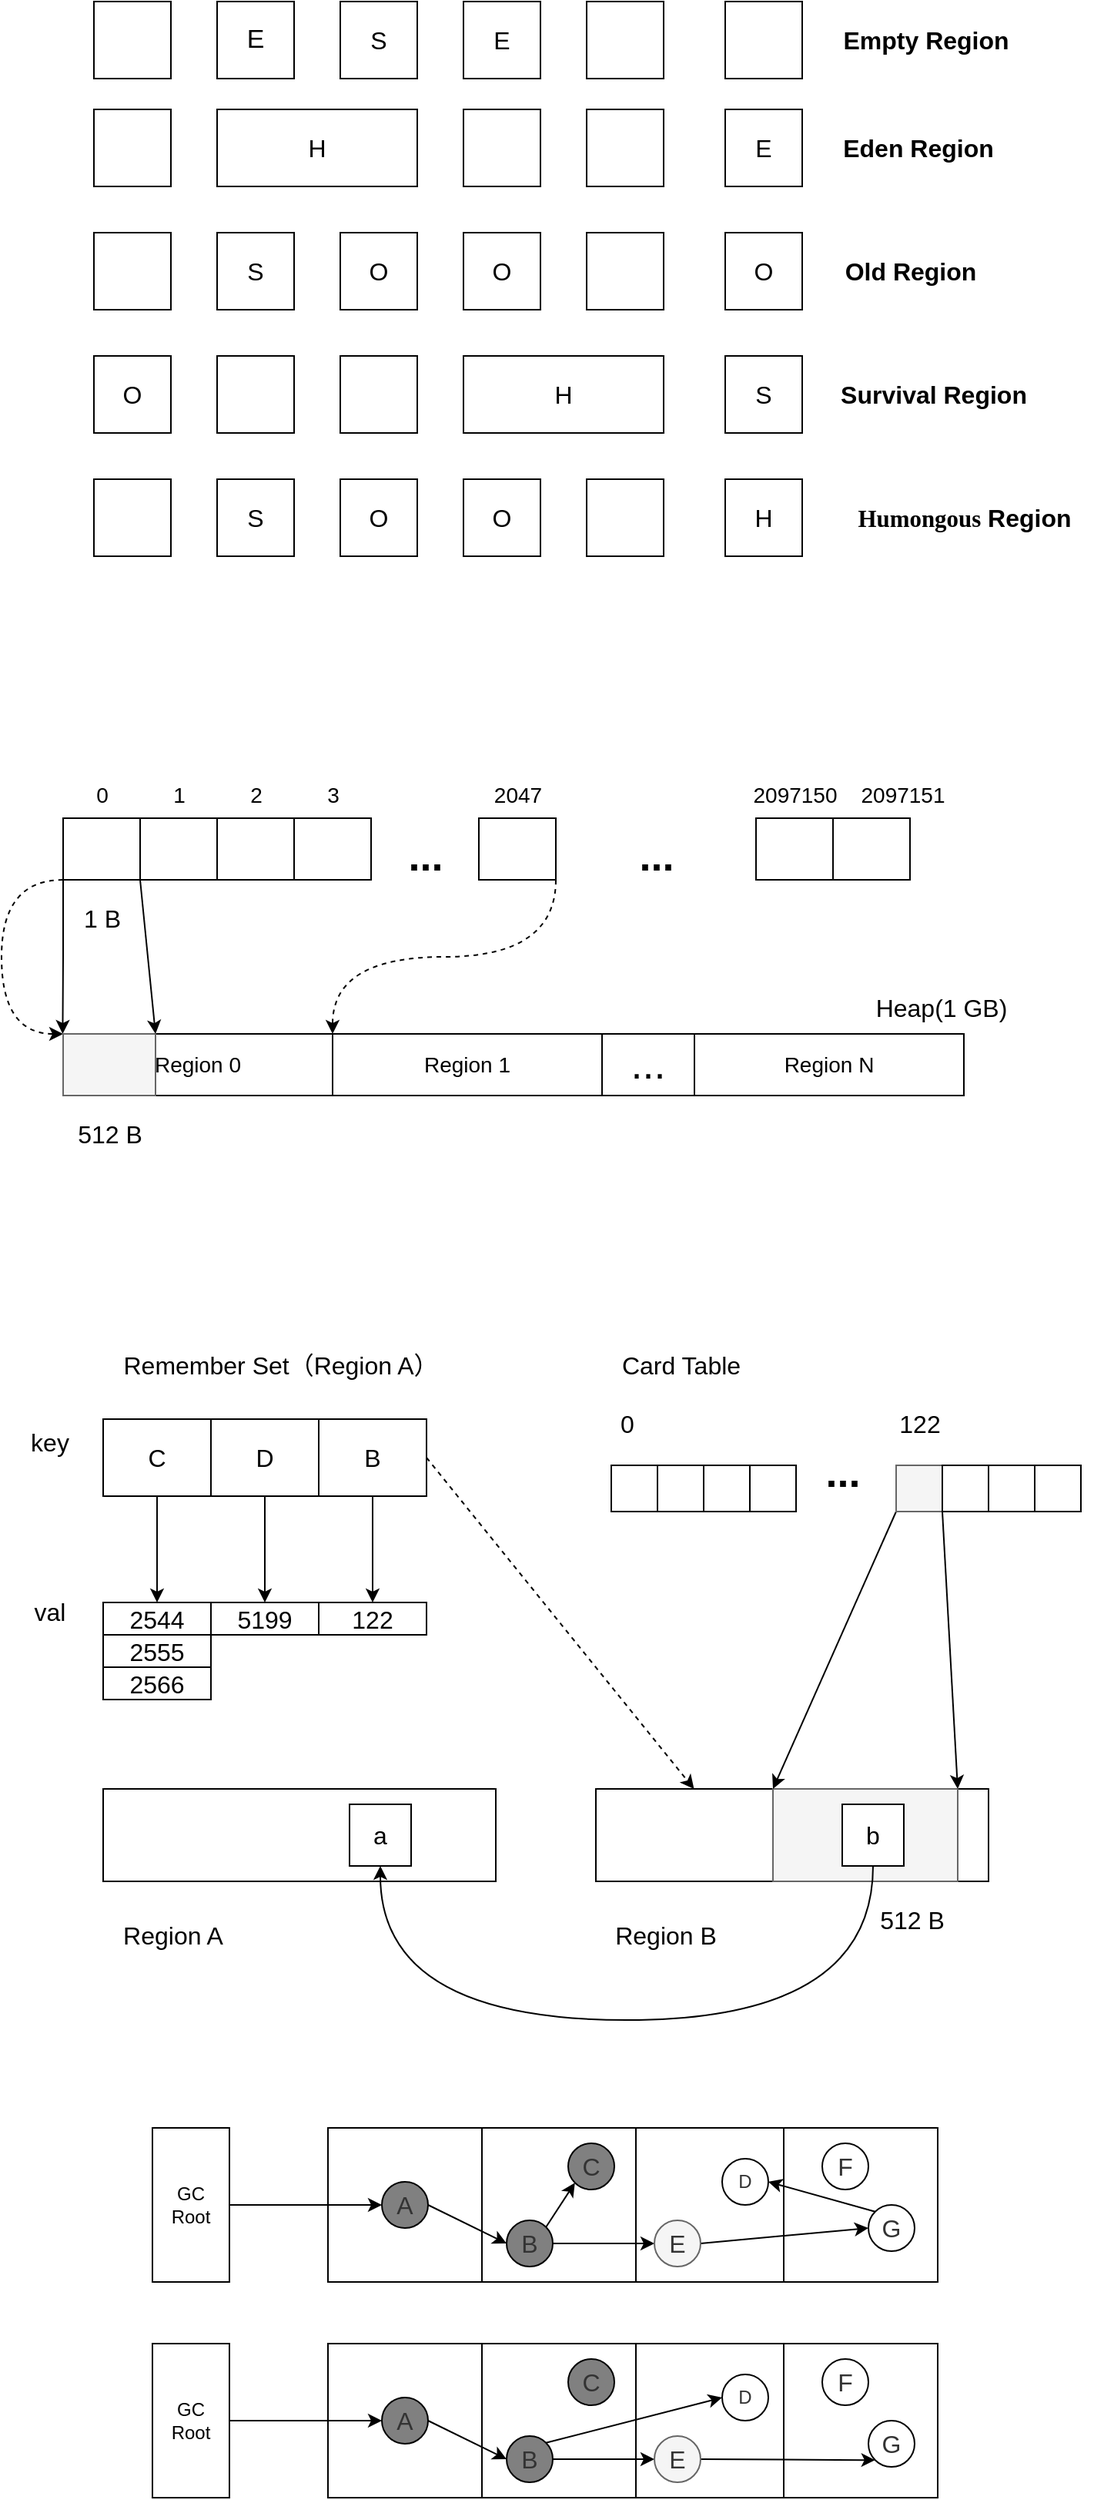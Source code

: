 <mxfile version="26.0.11">
  <diagram name="Page-1" id="daWoOnqVL3Qvlv4FxPXX">
    <mxGraphModel dx="577" dy="1067" grid="1" gridSize="10" guides="1" tooltips="1" connect="1" arrows="1" fold="1" page="1" pageScale="1" pageWidth="827" pageHeight="1169" math="0" shadow="0">
      <root>
        <mxCell id="0" />
        <mxCell id="1" parent="0" />
        <mxCell id="U7i6rQqiulTeXCKuAOPm-145" value="" style="whiteSpace=wrap;html=1;aspect=fixed;" vertex="1" parent="1">
          <mxGeometry x="272" y="1590" width="100" height="100" as="geometry" />
        </mxCell>
        <mxCell id="U7i6rQqiulTeXCKuAOPm-147" value="" style="whiteSpace=wrap;html=1;aspect=fixed;" vertex="1" parent="1">
          <mxGeometry x="372" y="1590" width="100" height="100" as="geometry" />
        </mxCell>
        <mxCell id="U7i6rQqiulTeXCKuAOPm-148" value="" style="whiteSpace=wrap;html=1;aspect=fixed;" vertex="1" parent="1">
          <mxGeometry x="472" y="1590" width="100" height="100" as="geometry" />
        </mxCell>
        <mxCell id="U7i6rQqiulTeXCKuAOPm-149" value="" style="whiteSpace=wrap;html=1;aspect=fixed;" vertex="1" parent="1">
          <mxGeometry x="568" y="1590" width="100" height="100" as="geometry" />
        </mxCell>
        <mxCell id="U7i6rQqiulTeXCKuAOPm-124" value="" style="whiteSpace=wrap;html=1;aspect=fixed;" vertex="1" parent="1">
          <mxGeometry x="272" y="1450" width="100" height="100" as="geometry" />
        </mxCell>
        <mxCell id="U7i6rQqiulTeXCKuAOPm-126" value="" style="whiteSpace=wrap;html=1;aspect=fixed;" vertex="1" parent="1">
          <mxGeometry x="372" y="1450" width="100" height="100" as="geometry" />
        </mxCell>
        <mxCell id="U7i6rQqiulTeXCKuAOPm-127" value="" style="whiteSpace=wrap;html=1;aspect=fixed;" vertex="1" parent="1">
          <mxGeometry x="472" y="1450" width="100" height="100" as="geometry" />
        </mxCell>
        <mxCell id="U7i6rQqiulTeXCKuAOPm-128" value="" style="whiteSpace=wrap;html=1;aspect=fixed;" vertex="1" parent="1">
          <mxGeometry x="568" y="1450" width="100" height="100" as="geometry" />
        </mxCell>
        <mxCell id="U7i6rQqiulTeXCKuAOPm-97" value="" style="rounded=0;whiteSpace=wrap;html=1;" vertex="1" parent="1">
          <mxGeometry x="446" y="1230" width="255" height="60" as="geometry" />
        </mxCell>
        <mxCell id="U7i6rQqiulTeXCKuAOPm-117" value="" style="rounded=0;whiteSpace=wrap;html=1;fillColor=#f5f5f5;fontColor=#333333;strokeColor=#666666;" vertex="1" parent="1">
          <mxGeometry x="561" y="1230" width="120" height="60" as="geometry" />
        </mxCell>
        <mxCell id="U7i6rQqiulTeXCKuAOPm-2" value="" style="rounded=0;whiteSpace=wrap;html=1;shadow=0;" vertex="1" parent="1">
          <mxGeometry x="120" y="70" width="50" height="50" as="geometry" />
        </mxCell>
        <mxCell id="U7i6rQqiulTeXCKuAOPm-3" value="&lt;font style=&quot;font-size: 17px;&quot;&gt;E&lt;/font&gt;" style="rounded=0;whiteSpace=wrap;html=1;shadow=0;" vertex="1" parent="1">
          <mxGeometry x="200" y="70" width="50" height="50" as="geometry" />
        </mxCell>
        <mxCell id="U7i6rQqiulTeXCKuAOPm-4" value="S" style="rounded=0;whiteSpace=wrap;html=1;fontSize=16;shadow=0;" vertex="1" parent="1">
          <mxGeometry x="280" y="70" width="50" height="50" as="geometry" />
        </mxCell>
        <mxCell id="U7i6rQqiulTeXCKuAOPm-5" value="E" style="rounded=0;whiteSpace=wrap;html=1;fontSize=16;shadow=0;" vertex="1" parent="1">
          <mxGeometry x="360" y="70" width="50" height="50" as="geometry" />
        </mxCell>
        <mxCell id="U7i6rQqiulTeXCKuAOPm-6" value="" style="rounded=0;whiteSpace=wrap;html=1;shadow=0;" vertex="1" parent="1">
          <mxGeometry x="440" y="70" width="50" height="50" as="geometry" />
        </mxCell>
        <mxCell id="U7i6rQqiulTeXCKuAOPm-7" value="" style="rounded=0;whiteSpace=wrap;html=1;shadow=0;" vertex="1" parent="1">
          <mxGeometry x="120" y="140" width="50" height="50" as="geometry" />
        </mxCell>
        <mxCell id="U7i6rQqiulTeXCKuAOPm-8" value="H" style="rounded=0;whiteSpace=wrap;html=1;fontSize=16;shadow=0;" vertex="1" parent="1">
          <mxGeometry x="200" y="140" width="130" height="50" as="geometry" />
        </mxCell>
        <mxCell id="U7i6rQqiulTeXCKuAOPm-10" value="" style="rounded=0;whiteSpace=wrap;html=1;shadow=0;" vertex="1" parent="1">
          <mxGeometry x="360" y="140" width="50" height="50" as="geometry" />
        </mxCell>
        <mxCell id="U7i6rQqiulTeXCKuAOPm-11" value="" style="rounded=0;whiteSpace=wrap;html=1;shadow=0;" vertex="1" parent="1">
          <mxGeometry x="440" y="140" width="50" height="50" as="geometry" />
        </mxCell>
        <mxCell id="U7i6rQqiulTeXCKuAOPm-12" value="" style="rounded=0;whiteSpace=wrap;html=1;shadow=0;" vertex="1" parent="1">
          <mxGeometry x="120" y="220" width="50" height="50" as="geometry" />
        </mxCell>
        <mxCell id="U7i6rQqiulTeXCKuAOPm-13" value="S" style="rounded=0;whiteSpace=wrap;html=1;fontSize=16;shadow=0;" vertex="1" parent="1">
          <mxGeometry x="200" y="220" width="50" height="50" as="geometry" />
        </mxCell>
        <mxCell id="U7i6rQqiulTeXCKuAOPm-14" value="O" style="rounded=0;whiteSpace=wrap;html=1;fontSize=16;shadow=0;" vertex="1" parent="1">
          <mxGeometry x="280" y="220" width="50" height="50" as="geometry" />
        </mxCell>
        <mxCell id="U7i6rQqiulTeXCKuAOPm-15" value="O" style="rounded=0;whiteSpace=wrap;html=1;fontSize=16;shadow=0;" vertex="1" parent="1">
          <mxGeometry x="360" y="220" width="50" height="50" as="geometry" />
        </mxCell>
        <mxCell id="U7i6rQqiulTeXCKuAOPm-16" value="" style="rounded=0;whiteSpace=wrap;html=1;shadow=0;" vertex="1" parent="1">
          <mxGeometry x="440" y="220" width="50" height="50" as="geometry" />
        </mxCell>
        <mxCell id="U7i6rQqiulTeXCKuAOPm-17" value="O" style="rounded=0;whiteSpace=wrap;html=1;fontSize=16;shadow=0;" vertex="1" parent="1">
          <mxGeometry x="120" y="300" width="50" height="50" as="geometry" />
        </mxCell>
        <mxCell id="U7i6rQqiulTeXCKuAOPm-18" value="" style="rounded=0;whiteSpace=wrap;html=1;shadow=0;" vertex="1" parent="1">
          <mxGeometry x="200" y="300" width="50" height="50" as="geometry" />
        </mxCell>
        <mxCell id="U7i6rQqiulTeXCKuAOPm-19" value="" style="rounded=0;whiteSpace=wrap;html=1;shadow=0;" vertex="1" parent="1">
          <mxGeometry x="280" y="300" width="50" height="50" as="geometry" />
        </mxCell>
        <mxCell id="U7i6rQqiulTeXCKuAOPm-21" value="H" style="rounded=0;whiteSpace=wrap;html=1;fontSize=16;shadow=0;" vertex="1" parent="1">
          <mxGeometry x="360" y="300" width="130" height="50" as="geometry" />
        </mxCell>
        <mxCell id="U7i6rQqiulTeXCKuAOPm-22" value="" style="rounded=0;whiteSpace=wrap;html=1;shadow=0;" vertex="1" parent="1">
          <mxGeometry x="530" y="70" width="50" height="50" as="geometry" />
        </mxCell>
        <mxCell id="U7i6rQqiulTeXCKuAOPm-23" value="&lt;font style=&quot;font-size: 16px;&quot;&gt;&lt;b&gt;Empty Region&lt;/b&gt;&lt;/font&gt;" style="text;html=1;align=center;verticalAlign=middle;resizable=0;points=[];autosize=1;strokeColor=none;fillColor=none;shadow=0;" vertex="1" parent="1">
          <mxGeometry x="595" y="80" width="130" height="30" as="geometry" />
        </mxCell>
        <mxCell id="U7i6rQqiulTeXCKuAOPm-24" value="E" style="rounded=0;whiteSpace=wrap;html=1;fontSize=16;shadow=0;" vertex="1" parent="1">
          <mxGeometry x="530" y="140" width="50" height="50" as="geometry" />
        </mxCell>
        <mxCell id="U7i6rQqiulTeXCKuAOPm-25" value="&lt;font style=&quot;font-size: 16px;&quot;&gt;&lt;b&gt;Eden Region&lt;/b&gt;&lt;/font&gt;" style="text;html=1;align=center;verticalAlign=middle;resizable=0;points=[];autosize=1;strokeColor=none;fillColor=none;shadow=0;" vertex="1" parent="1">
          <mxGeometry x="595" y="150" width="120" height="30" as="geometry" />
        </mxCell>
        <mxCell id="U7i6rQqiulTeXCKuAOPm-26" value="O" style="rounded=0;whiteSpace=wrap;html=1;fontSize=16;shadow=0;" vertex="1" parent="1">
          <mxGeometry x="530" y="220" width="50" height="50" as="geometry" />
        </mxCell>
        <mxCell id="U7i6rQqiulTeXCKuAOPm-27" value="&lt;font style=&quot;font-size: 16px;&quot;&gt;&lt;b&gt;Old Region&lt;/b&gt;&lt;/font&gt;" style="text;html=1;align=center;verticalAlign=middle;resizable=0;points=[];autosize=1;strokeColor=none;fillColor=none;shadow=0;" vertex="1" parent="1">
          <mxGeometry x="595" y="230" width="110" height="30" as="geometry" />
        </mxCell>
        <mxCell id="U7i6rQqiulTeXCKuAOPm-28" value="S" style="rounded=0;whiteSpace=wrap;html=1;fontSize=16;shadow=0;" vertex="1" parent="1">
          <mxGeometry x="530" y="300" width="50" height="50" as="geometry" />
        </mxCell>
        <mxCell id="U7i6rQqiulTeXCKuAOPm-29" value="&lt;font style=&quot;font-size: 16px;&quot;&gt;&lt;b&gt;Survival Region&lt;/b&gt;&lt;/font&gt;" style="text;html=1;align=center;verticalAlign=middle;resizable=0;points=[];autosize=1;strokeColor=none;fillColor=none;shadow=0;" vertex="1" parent="1">
          <mxGeometry x="595" y="310" width="140" height="30" as="geometry" />
        </mxCell>
        <mxCell id="U7i6rQqiulTeXCKuAOPm-30" value="" style="rounded=0;whiteSpace=wrap;html=1;shadow=0;" vertex="1" parent="1">
          <mxGeometry x="120" y="380" width="50" height="50" as="geometry" />
        </mxCell>
        <mxCell id="U7i6rQqiulTeXCKuAOPm-31" value="S" style="rounded=0;whiteSpace=wrap;html=1;fontSize=16;shadow=0;" vertex="1" parent="1">
          <mxGeometry x="200" y="380" width="50" height="50" as="geometry" />
        </mxCell>
        <mxCell id="U7i6rQqiulTeXCKuAOPm-32" value="O" style="rounded=0;whiteSpace=wrap;html=1;fontSize=16;shadow=0;" vertex="1" parent="1">
          <mxGeometry x="280" y="380" width="50" height="50" as="geometry" />
        </mxCell>
        <mxCell id="U7i6rQqiulTeXCKuAOPm-33" value="O" style="rounded=0;whiteSpace=wrap;html=1;fontSize=16;shadow=0;" vertex="1" parent="1">
          <mxGeometry x="360" y="380" width="50" height="50" as="geometry" />
        </mxCell>
        <mxCell id="U7i6rQqiulTeXCKuAOPm-34" value="" style="rounded=0;whiteSpace=wrap;html=1;shadow=0;" vertex="1" parent="1">
          <mxGeometry x="440" y="380" width="50" height="50" as="geometry" />
        </mxCell>
        <mxCell id="U7i6rQqiulTeXCKuAOPm-35" value="H" style="rounded=0;whiteSpace=wrap;html=1;fontSize=16;shadow=0;" vertex="1" parent="1">
          <mxGeometry x="530" y="380" width="50" height="50" as="geometry" />
        </mxCell>
        <mxCell id="U7i6rQqiulTeXCKuAOPm-36" value="&lt;font style=&quot;font-size: 16px;&quot;&gt;&lt;b&gt;&lt;span style=&quot;font-family: 微软雅黑; font-size: 11.598pt; background-color: transparent; color: light-dark(rgb(0, 0, 0), rgb(255, 255, 255));&quot;&gt;Humongous&lt;/span&gt;&amp;nbsp;Region&lt;/b&gt;&lt;/font&gt;" style="text;html=1;align=center;verticalAlign=middle;resizable=0;points=[];autosize=1;strokeColor=none;fillColor=none;shadow=0;" vertex="1" parent="1">
          <mxGeometry x="595" y="390" width="180" height="30" as="geometry" />
        </mxCell>
        <mxCell id="U7i6rQqiulTeXCKuAOPm-64" style="edgeStyle=orthogonalEdgeStyle;rounded=0;orthogonalLoop=1;jettySize=auto;html=1;exitX=0;exitY=1;exitDx=0;exitDy=0;shadow=0;" edge="1" parent="1" source="U7i6rQqiulTeXCKuAOPm-38">
          <mxGeometry relative="1" as="geometry">
            <mxPoint x="99.71" y="740" as="targetPoint" />
          </mxGeometry>
        </mxCell>
        <mxCell id="U7i6rQqiulTeXCKuAOPm-72" style="edgeStyle=orthogonalEdgeStyle;rounded=0;orthogonalLoop=1;jettySize=auto;html=1;exitX=0;exitY=1;exitDx=0;exitDy=0;curved=1;entryX=0;entryY=0;entryDx=0;entryDy=0;dashed=1;shadow=0;" edge="1" parent="1" source="U7i6rQqiulTeXCKuAOPm-38" target="U7i6rQqiulTeXCKuAOPm-48">
          <mxGeometry relative="1" as="geometry">
            <mxPoint x="40" y="720" as="targetPoint" />
            <Array as="points">
              <mxPoint x="60" y="640" />
              <mxPoint x="60" y="740" />
            </Array>
          </mxGeometry>
        </mxCell>
        <mxCell id="U7i6rQqiulTeXCKuAOPm-38" value="" style="rounded=0;whiteSpace=wrap;html=1;shadow=0;" vertex="1" parent="1">
          <mxGeometry x="100" y="600" width="50" height="40" as="geometry" />
        </mxCell>
        <mxCell id="U7i6rQqiulTeXCKuAOPm-39" value="&lt;font style=&quot;font-size: 14px;&quot;&gt;Region 0&lt;/font&gt;" style="rounded=0;whiteSpace=wrap;html=1;shadow=0;" vertex="1" parent="1">
          <mxGeometry x="100" y="740" width="175" height="40" as="geometry" />
        </mxCell>
        <mxCell id="U7i6rQqiulTeXCKuAOPm-41" value="&lt;font style=&quot;font-size: 27px;&quot;&gt;...&lt;/font&gt;" style="rounded=0;whiteSpace=wrap;html=1;shadow=0;" vertex="1" parent="1">
          <mxGeometry x="450" y="740" width="60" height="40" as="geometry" />
        </mxCell>
        <mxCell id="U7i6rQqiulTeXCKuAOPm-43" value="&lt;font style=&quot;font-size: 14px;&quot;&gt;Region 1&lt;/font&gt;" style="rounded=0;whiteSpace=wrap;html=1;shadow=0;" vertex="1" parent="1">
          <mxGeometry x="275" y="740" width="175" height="40" as="geometry" />
        </mxCell>
        <mxCell id="U7i6rQqiulTeXCKuAOPm-44" value="&lt;font style=&quot;font-size: 14px;&quot;&gt;Region N&lt;/font&gt;" style="rounded=0;whiteSpace=wrap;html=1;shadow=0;" vertex="1" parent="1">
          <mxGeometry x="510" y="740" width="175" height="40" as="geometry" />
        </mxCell>
        <mxCell id="U7i6rQqiulTeXCKuAOPm-48" value="" style="rounded=0;whiteSpace=wrap;html=1;fillColor=#f5f5f5;fontColor=#333333;strokeColor=#666666;shadow=0;" vertex="1" parent="1">
          <mxGeometry x="100" y="740" width="60" height="40" as="geometry" />
        </mxCell>
        <mxCell id="U7i6rQqiulTeXCKuAOPm-65" style="rounded=0;orthogonalLoop=1;jettySize=auto;html=1;exitX=0;exitY=1;exitDx=0;exitDy=0;entryX=1;entryY=0;entryDx=0;entryDy=0;shadow=0;" edge="1" parent="1" source="U7i6rQqiulTeXCKuAOPm-49" target="U7i6rQqiulTeXCKuAOPm-48">
          <mxGeometry relative="1" as="geometry" />
        </mxCell>
        <mxCell id="U7i6rQqiulTeXCKuAOPm-49" value="" style="rounded=0;whiteSpace=wrap;html=1;shadow=0;" vertex="1" parent="1">
          <mxGeometry x="150" y="600" width="50" height="40" as="geometry" />
        </mxCell>
        <mxCell id="U7i6rQqiulTeXCKuAOPm-50" value="" style="rounded=0;whiteSpace=wrap;html=1;shadow=0;" vertex="1" parent="1">
          <mxGeometry x="200" y="600" width="50" height="40" as="geometry" />
        </mxCell>
        <mxCell id="U7i6rQqiulTeXCKuAOPm-51" value="" style="rounded=0;whiteSpace=wrap;html=1;shadow=0;" vertex="1" parent="1">
          <mxGeometry x="250" y="600" width="50" height="40" as="geometry" />
        </mxCell>
        <mxCell id="U7i6rQqiulTeXCKuAOPm-52" value="&lt;font style=&quot;font-size: 27px;&quot;&gt;&lt;b&gt;...&lt;/b&gt;&lt;/font&gt;" style="text;html=1;align=center;verticalAlign=middle;resizable=0;points=[];autosize=1;strokeColor=none;fillColor=none;shadow=0;" vertex="1" parent="1">
          <mxGeometry x="310" y="600" width="50" height="50" as="geometry" />
        </mxCell>
        <mxCell id="U7i6rQqiulTeXCKuAOPm-73" style="edgeStyle=orthogonalEdgeStyle;rounded=0;orthogonalLoop=1;jettySize=auto;html=1;exitX=1;exitY=1;exitDx=0;exitDy=0;entryX=0;entryY=0;entryDx=0;entryDy=0;curved=1;dashed=1;shadow=0;" edge="1" parent="1" source="U7i6rQqiulTeXCKuAOPm-53" target="U7i6rQqiulTeXCKuAOPm-43">
          <mxGeometry relative="1" as="geometry" />
        </mxCell>
        <mxCell id="U7i6rQqiulTeXCKuAOPm-53" value="" style="rounded=0;whiteSpace=wrap;html=1;shadow=0;" vertex="1" parent="1">
          <mxGeometry x="370" y="600" width="50" height="40" as="geometry" />
        </mxCell>
        <mxCell id="U7i6rQqiulTeXCKuAOPm-54" value="" style="rounded=0;whiteSpace=wrap;html=1;shadow=0;" vertex="1" parent="1">
          <mxGeometry x="550" y="600" width="50" height="40" as="geometry" />
        </mxCell>
        <mxCell id="U7i6rQqiulTeXCKuAOPm-55" value="" style="rounded=0;whiteSpace=wrap;html=1;shadow=0;" vertex="1" parent="1">
          <mxGeometry x="600" y="600" width="50" height="40" as="geometry" />
        </mxCell>
        <mxCell id="U7i6rQqiulTeXCKuAOPm-56" value="&lt;font style=&quot;font-size: 27px;&quot;&gt;&lt;b&gt;...&lt;/b&gt;&lt;/font&gt;" style="text;html=1;align=center;verticalAlign=middle;resizable=0;points=[];autosize=1;strokeColor=none;fillColor=none;shadow=0;" vertex="1" parent="1">
          <mxGeometry x="460" y="600" width="50" height="50" as="geometry" />
        </mxCell>
        <mxCell id="U7i6rQqiulTeXCKuAOPm-58" value="&lt;font style=&quot;font-size: 16px;&quot;&gt;1 B&lt;/font&gt;" style="text;html=1;align=center;verticalAlign=middle;resizable=0;points=[];autosize=1;strokeColor=none;fillColor=none;shadow=0;" vertex="1" parent="1">
          <mxGeometry x="100" y="650" width="50" height="30" as="geometry" />
        </mxCell>
        <mxCell id="U7i6rQqiulTeXCKuAOPm-59" value="&lt;font style=&quot;font-size: 16px;&quot;&gt;512 B&lt;/font&gt;" style="text;html=1;align=center;verticalAlign=middle;resizable=0;points=[];autosize=1;strokeColor=none;fillColor=none;shadow=0;" vertex="1" parent="1">
          <mxGeometry x="95" y="790" width="70" height="30" as="geometry" />
        </mxCell>
        <mxCell id="U7i6rQqiulTeXCKuAOPm-66" value="&lt;font style=&quot;font-size: 14px;&quot;&gt;0&lt;/font&gt;" style="text;html=1;align=center;verticalAlign=middle;resizable=0;points=[];autosize=1;strokeColor=none;fillColor=none;shadow=0;" vertex="1" parent="1">
          <mxGeometry x="110" y="570" width="30" height="30" as="geometry" />
        </mxCell>
        <mxCell id="U7i6rQqiulTeXCKuAOPm-67" value="&lt;font style=&quot;font-size: 14px;&quot;&gt;1&lt;/font&gt;" style="text;html=1;align=center;verticalAlign=middle;resizable=0;points=[];autosize=1;strokeColor=none;fillColor=none;shadow=0;" vertex="1" parent="1">
          <mxGeometry x="160" y="570" width="30" height="30" as="geometry" />
        </mxCell>
        <mxCell id="U7i6rQqiulTeXCKuAOPm-68" value="&lt;font style=&quot;font-size: 14px;&quot;&gt;2&lt;/font&gt;" style="text;html=1;align=center;verticalAlign=middle;resizable=0;points=[];autosize=1;strokeColor=none;fillColor=none;shadow=0;" vertex="1" parent="1">
          <mxGeometry x="210" y="570" width="30" height="30" as="geometry" />
        </mxCell>
        <mxCell id="U7i6rQqiulTeXCKuAOPm-69" value="&lt;font style=&quot;font-size: 14px;&quot;&gt;3&lt;/font&gt;" style="text;html=1;align=center;verticalAlign=middle;resizable=0;points=[];autosize=1;strokeColor=none;fillColor=none;shadow=0;" vertex="1" parent="1">
          <mxGeometry x="260" y="570" width="30" height="30" as="geometry" />
        </mxCell>
        <mxCell id="U7i6rQqiulTeXCKuAOPm-71" value="&lt;font style=&quot;font-size: 14px;&quot;&gt;2047&lt;/font&gt;" style="text;html=1;align=center;verticalAlign=middle;resizable=0;points=[];autosize=1;strokeColor=none;fillColor=none;shadow=0;" vertex="1" parent="1">
          <mxGeometry x="370" y="570" width="50" height="30" as="geometry" />
        </mxCell>
        <mxCell id="U7i6rQqiulTeXCKuAOPm-74" value="&lt;font style=&quot;font-size: 14px;&quot;&gt;2097150&lt;/font&gt;" style="text;html=1;align=center;verticalAlign=middle;resizable=0;points=[];autosize=1;strokeColor=none;fillColor=none;shadow=0;" vertex="1" parent="1">
          <mxGeometry x="535" y="569.5" width="80" height="30" as="geometry" />
        </mxCell>
        <mxCell id="U7i6rQqiulTeXCKuAOPm-75" value="&lt;font style=&quot;font-size: 14px;&quot;&gt;2097151&lt;/font&gt;" style="text;html=1;align=center;verticalAlign=middle;resizable=0;points=[];autosize=1;strokeColor=none;fillColor=none;shadow=0;" vertex="1" parent="1">
          <mxGeometry x="605" y="569.5" width="80" height="30" as="geometry" />
        </mxCell>
        <mxCell id="U7i6rQqiulTeXCKuAOPm-76" value="&lt;font style=&quot;font-size: 16px;&quot;&gt;Heap(1 GB)&lt;/font&gt;" style="text;html=1;align=center;verticalAlign=middle;resizable=0;points=[];autosize=1;strokeColor=none;fillColor=none;" vertex="1" parent="1">
          <mxGeometry x="615" y="708" width="110" height="30" as="geometry" />
        </mxCell>
        <mxCell id="U7i6rQqiulTeXCKuAOPm-92" style="edgeStyle=orthogonalEdgeStyle;rounded=0;orthogonalLoop=1;jettySize=auto;html=1;exitX=0.5;exitY=1;exitDx=0;exitDy=0;entryX=0.5;entryY=0;entryDx=0;entryDy=0;" edge="1" parent="1" source="U7i6rQqiulTeXCKuAOPm-80" target="U7i6rQqiulTeXCKuAOPm-85">
          <mxGeometry relative="1" as="geometry" />
        </mxCell>
        <mxCell id="U7i6rQqiulTeXCKuAOPm-80" value="&lt;font style=&quot;font-size: 16px;&quot;&gt;C&lt;/font&gt;" style="rounded=0;whiteSpace=wrap;html=1;" vertex="1" parent="1">
          <mxGeometry x="126" y="990" width="70" height="50" as="geometry" />
        </mxCell>
        <mxCell id="U7i6rQqiulTeXCKuAOPm-91" style="edgeStyle=orthogonalEdgeStyle;rounded=0;orthogonalLoop=1;jettySize=auto;html=1;exitX=0.5;exitY=1;exitDx=0;exitDy=0;entryX=0.5;entryY=0;entryDx=0;entryDy=0;" edge="1" parent="1" source="U7i6rQqiulTeXCKuAOPm-81" target="U7i6rQqiulTeXCKuAOPm-88">
          <mxGeometry relative="1" as="geometry" />
        </mxCell>
        <mxCell id="U7i6rQqiulTeXCKuAOPm-81" value="&lt;font style=&quot;font-size: 16px;&quot;&gt;D&lt;/font&gt;" style="rounded=0;whiteSpace=wrap;html=1;" vertex="1" parent="1">
          <mxGeometry x="196" y="990" width="70" height="50" as="geometry" />
        </mxCell>
        <mxCell id="U7i6rQqiulTeXCKuAOPm-90" style="edgeStyle=orthogonalEdgeStyle;rounded=0;orthogonalLoop=1;jettySize=auto;html=1;exitX=0.5;exitY=1;exitDx=0;exitDy=0;entryX=0.5;entryY=0;entryDx=0;entryDy=0;" edge="1" parent="1" source="U7i6rQqiulTeXCKuAOPm-82" target="U7i6rQqiulTeXCKuAOPm-89">
          <mxGeometry relative="1" as="geometry" />
        </mxCell>
        <mxCell id="U7i6rQqiulTeXCKuAOPm-122" style="rounded=0;orthogonalLoop=1;jettySize=auto;html=1;exitX=1;exitY=0.5;exitDx=0;exitDy=0;entryX=0.25;entryY=0;entryDx=0;entryDy=0;dashed=1;" edge="1" parent="1" source="U7i6rQqiulTeXCKuAOPm-82" target="U7i6rQqiulTeXCKuAOPm-97">
          <mxGeometry relative="1" as="geometry" />
        </mxCell>
        <mxCell id="U7i6rQqiulTeXCKuAOPm-82" value="&lt;font style=&quot;font-size: 16px;&quot;&gt;B&lt;/font&gt;" style="rounded=0;whiteSpace=wrap;html=1;" vertex="1" parent="1">
          <mxGeometry x="266" y="990" width="70" height="50" as="geometry" />
        </mxCell>
        <mxCell id="U7i6rQqiulTeXCKuAOPm-83" value="&lt;font style=&quot;font-size: 16px;&quot;&gt;Remember Set（Region A）&lt;/font&gt;" style="text;html=1;align=center;verticalAlign=middle;resizable=0;points=[];autosize=1;strokeColor=none;fillColor=none;" vertex="1" parent="1">
          <mxGeometry x="126" y="940" width="230" height="30" as="geometry" />
        </mxCell>
        <mxCell id="U7i6rQqiulTeXCKuAOPm-84" value="&lt;font style=&quot;font-size: 16px;&quot;&gt;key&lt;/font&gt;" style="text;html=1;align=center;verticalAlign=middle;resizable=0;points=[];autosize=1;strokeColor=none;fillColor=none;" vertex="1" parent="1">
          <mxGeometry x="66" y="990" width="50" height="30" as="geometry" />
        </mxCell>
        <mxCell id="U7i6rQqiulTeXCKuAOPm-85" value="&lt;font style=&quot;font-size: 16px;&quot;&gt;2544&lt;/font&gt;" style="rounded=0;whiteSpace=wrap;html=1;" vertex="1" parent="1">
          <mxGeometry x="126" y="1109" width="70" height="21" as="geometry" />
        </mxCell>
        <mxCell id="U7i6rQqiulTeXCKuAOPm-86" value="&lt;font style=&quot;font-size: 16px;&quot;&gt;2555&lt;/font&gt;" style="rounded=0;whiteSpace=wrap;html=1;" vertex="1" parent="1">
          <mxGeometry x="126" y="1130" width="70" height="21" as="geometry" />
        </mxCell>
        <mxCell id="U7i6rQqiulTeXCKuAOPm-87" value="&lt;font style=&quot;font-size: 16px;&quot;&gt;2566&lt;/font&gt;" style="rounded=0;whiteSpace=wrap;html=1;" vertex="1" parent="1">
          <mxGeometry x="126" y="1151" width="70" height="21" as="geometry" />
        </mxCell>
        <mxCell id="U7i6rQqiulTeXCKuAOPm-88" value="&lt;font style=&quot;font-size: 16px;&quot;&gt;5199&lt;/font&gt;" style="rounded=0;whiteSpace=wrap;html=1;" vertex="1" parent="1">
          <mxGeometry x="196" y="1109" width="70" height="21" as="geometry" />
        </mxCell>
        <mxCell id="U7i6rQqiulTeXCKuAOPm-89" value="&lt;font style=&quot;font-size: 16px;&quot;&gt;122&lt;/font&gt;" style="rounded=0;whiteSpace=wrap;html=1;" vertex="1" parent="1">
          <mxGeometry x="266" y="1109" width="70" height="21" as="geometry" />
        </mxCell>
        <mxCell id="U7i6rQqiulTeXCKuAOPm-93" value="&lt;font style=&quot;font-size: 16px;&quot;&gt;val&lt;/font&gt;" style="text;html=1;align=center;verticalAlign=middle;resizable=0;points=[];autosize=1;strokeColor=none;fillColor=none;" vertex="1" parent="1">
          <mxGeometry x="71" y="1100" width="40" height="30" as="geometry" />
        </mxCell>
        <mxCell id="U7i6rQqiulTeXCKuAOPm-94" value="" style="rounded=0;whiteSpace=wrap;html=1;" vertex="1" parent="1">
          <mxGeometry x="126" y="1230" width="255" height="60" as="geometry" />
        </mxCell>
        <mxCell id="U7i6rQqiulTeXCKuAOPm-95" value="&lt;font style=&quot;font-size: 16px;&quot;&gt;Region A&lt;/font&gt;" style="text;html=1;align=center;verticalAlign=middle;resizable=0;points=[];autosize=1;strokeColor=none;fillColor=none;" vertex="1" parent="1">
          <mxGeometry x="126" y="1310" width="90" height="30" as="geometry" />
        </mxCell>
        <mxCell id="U7i6rQqiulTeXCKuAOPm-96" value="&lt;font style=&quot;font-size: 16px;&quot;&gt;a&lt;/font&gt;" style="rounded=0;whiteSpace=wrap;html=1;" vertex="1" parent="1">
          <mxGeometry x="286" y="1240" width="40" height="40" as="geometry" />
        </mxCell>
        <mxCell id="U7i6rQqiulTeXCKuAOPm-98" value="&lt;font style=&quot;font-size: 16px;&quot;&gt;Region B&lt;/font&gt;" style="text;html=1;align=center;verticalAlign=middle;resizable=0;points=[];autosize=1;strokeColor=none;fillColor=none;" vertex="1" parent="1">
          <mxGeometry x="446" y="1310" width="90" height="30" as="geometry" />
        </mxCell>
        <mxCell id="U7i6rQqiulTeXCKuAOPm-121" style="edgeStyle=orthogonalEdgeStyle;rounded=0;orthogonalLoop=1;jettySize=auto;html=1;exitX=0.5;exitY=1;exitDx=0;exitDy=0;entryX=0.5;entryY=1;entryDx=0;entryDy=0;curved=1;" edge="1" parent="1" source="U7i6rQqiulTeXCKuAOPm-99" target="U7i6rQqiulTeXCKuAOPm-96">
          <mxGeometry relative="1" as="geometry">
            <Array as="points">
              <mxPoint x="626" y="1380" />
              <mxPoint x="306" y="1380" />
            </Array>
          </mxGeometry>
        </mxCell>
        <mxCell id="U7i6rQqiulTeXCKuAOPm-99" value="&lt;font style=&quot;font-size: 16px;&quot;&gt;b&lt;/font&gt;" style="rounded=0;whiteSpace=wrap;html=1;" vertex="1" parent="1">
          <mxGeometry x="606" y="1240" width="40" height="40" as="geometry" />
        </mxCell>
        <mxCell id="U7i6rQqiulTeXCKuAOPm-101" value="" style="rounded=0;whiteSpace=wrap;html=1;" vertex="1" parent="1">
          <mxGeometry x="456" y="1020" width="30" height="30" as="geometry" />
        </mxCell>
        <mxCell id="U7i6rQqiulTeXCKuAOPm-104" value="&lt;font style=&quot;font-size: 16px;&quot;&gt;Card Table&lt;/font&gt;" style="text;html=1;align=center;verticalAlign=middle;resizable=0;points=[];autosize=1;strokeColor=none;fillColor=none;" vertex="1" parent="1">
          <mxGeometry x="451" y="940" width="100" height="30" as="geometry" />
        </mxCell>
        <mxCell id="U7i6rQqiulTeXCKuAOPm-105" value="&lt;font style=&quot;font-size: 16px;&quot;&gt;0&lt;/font&gt;" style="text;html=1;align=center;verticalAlign=middle;resizable=0;points=[];autosize=1;strokeColor=none;fillColor=none;" vertex="1" parent="1">
          <mxGeometry x="451" y="978" width="30" height="30" as="geometry" />
        </mxCell>
        <mxCell id="U7i6rQqiulTeXCKuAOPm-106" value="" style="rounded=0;whiteSpace=wrap;html=1;" vertex="1" parent="1">
          <mxGeometry x="486" y="1020" width="30" height="30" as="geometry" />
        </mxCell>
        <mxCell id="U7i6rQqiulTeXCKuAOPm-107" value="" style="rounded=0;whiteSpace=wrap;html=1;" vertex="1" parent="1">
          <mxGeometry x="516" y="1020" width="30" height="30" as="geometry" />
        </mxCell>
        <mxCell id="U7i6rQqiulTeXCKuAOPm-108" value="" style="rounded=0;whiteSpace=wrap;html=1;" vertex="1" parent="1">
          <mxGeometry x="546" y="1020" width="30" height="30" as="geometry" />
        </mxCell>
        <mxCell id="U7i6rQqiulTeXCKuAOPm-111" value="&lt;font style=&quot;font-size: 27px;&quot;&gt;&lt;b&gt;...&lt;/b&gt;&lt;/font&gt;" style="text;html=1;align=center;verticalAlign=middle;resizable=0;points=[];autosize=1;strokeColor=none;fillColor=none;shadow=0;" vertex="1" parent="1">
          <mxGeometry x="581" y="1000" width="50" height="50" as="geometry" />
        </mxCell>
        <mxCell id="U7i6rQqiulTeXCKuAOPm-118" style="rounded=0;orthogonalLoop=1;jettySize=auto;html=1;exitX=0;exitY=1;exitDx=0;exitDy=0;entryX=0;entryY=0;entryDx=0;entryDy=0;" edge="1" parent="1" source="U7i6rQqiulTeXCKuAOPm-112" target="U7i6rQqiulTeXCKuAOPm-117">
          <mxGeometry relative="1" as="geometry" />
        </mxCell>
        <mxCell id="U7i6rQqiulTeXCKuAOPm-119" style="rounded=0;orthogonalLoop=1;jettySize=auto;html=1;exitX=1;exitY=1;exitDx=0;exitDy=0;entryX=1;entryY=0;entryDx=0;entryDy=0;" edge="1" parent="1" source="U7i6rQqiulTeXCKuAOPm-112" target="U7i6rQqiulTeXCKuAOPm-117">
          <mxGeometry relative="1" as="geometry" />
        </mxCell>
        <mxCell id="U7i6rQqiulTeXCKuAOPm-112" value="" style="rounded=0;whiteSpace=wrap;html=1;fillColor=#f5f5f5;fontColor=#333333;strokeColor=#666666;" vertex="1" parent="1">
          <mxGeometry x="641" y="1020" width="30" height="30" as="geometry" />
        </mxCell>
        <mxCell id="U7i6rQqiulTeXCKuAOPm-113" value="" style="rounded=0;whiteSpace=wrap;html=1;" vertex="1" parent="1">
          <mxGeometry x="671" y="1020" width="30" height="30" as="geometry" />
        </mxCell>
        <mxCell id="U7i6rQqiulTeXCKuAOPm-114" value="" style="rounded=0;whiteSpace=wrap;html=1;" vertex="1" parent="1">
          <mxGeometry x="701" y="1020" width="30" height="30" as="geometry" />
        </mxCell>
        <mxCell id="U7i6rQqiulTeXCKuAOPm-115" value="" style="rounded=0;whiteSpace=wrap;html=1;" vertex="1" parent="1">
          <mxGeometry x="731" y="1020" width="30" height="30" as="geometry" />
        </mxCell>
        <mxCell id="U7i6rQqiulTeXCKuAOPm-116" value="&lt;font style=&quot;font-size: 16px;&quot;&gt;122&lt;/font&gt;" style="text;html=1;align=center;verticalAlign=middle;resizable=0;points=[];autosize=1;strokeColor=none;fillColor=none;" vertex="1" parent="1">
          <mxGeometry x="631" y="978" width="50" height="30" as="geometry" />
        </mxCell>
        <mxCell id="U7i6rQqiulTeXCKuAOPm-120" value="&lt;font style=&quot;font-size: 16px;&quot;&gt;512 B&lt;/font&gt;" style="text;html=1;align=center;verticalAlign=middle;resizable=0;points=[];autosize=1;strokeColor=none;fillColor=none;shadow=0;" vertex="1" parent="1">
          <mxGeometry x="616" y="1300" width="70" height="30" as="geometry" />
        </mxCell>
        <mxCell id="U7i6rQqiulTeXCKuAOPm-156" style="edgeStyle=orthogonalEdgeStyle;rounded=0;orthogonalLoop=1;jettySize=auto;html=1;exitX=1;exitY=0.5;exitDx=0;exitDy=0;entryX=0;entryY=0.5;entryDx=0;entryDy=0;" edge="1" parent="1" source="U7i6rQqiulTeXCKuAOPm-123" target="U7i6rQqiulTeXCKuAOPm-125">
          <mxGeometry relative="1" as="geometry" />
        </mxCell>
        <mxCell id="U7i6rQqiulTeXCKuAOPm-123" value="GC&lt;br&gt;Root" style="rounded=0;whiteSpace=wrap;html=1;" vertex="1" parent="1">
          <mxGeometry x="158" y="1450" width="50" height="100" as="geometry" />
        </mxCell>
        <mxCell id="U7i6rQqiulTeXCKuAOPm-157" style="rounded=0;orthogonalLoop=1;jettySize=auto;html=1;exitX=1;exitY=0.5;exitDx=0;exitDy=0;entryX=0;entryY=0.5;entryDx=0;entryDy=0;" edge="1" parent="1" source="U7i6rQqiulTeXCKuAOPm-125" target="U7i6rQqiulTeXCKuAOPm-136">
          <mxGeometry relative="1" as="geometry" />
        </mxCell>
        <mxCell id="U7i6rQqiulTeXCKuAOPm-125" value="&lt;font style=&quot;font-size: 16px;&quot;&gt;A&lt;/font&gt;" style="ellipse;whiteSpace=wrap;html=1;aspect=fixed;fillColor=#808080;fontColor=#333333;strokeColor=#000000;" vertex="1" parent="1">
          <mxGeometry x="307" y="1485" width="30" height="30" as="geometry" />
        </mxCell>
        <mxCell id="U7i6rQqiulTeXCKuAOPm-162" style="rounded=0;orthogonalLoop=1;jettySize=auto;html=1;exitX=1;exitY=0.5;exitDx=0;exitDy=0;entryX=0;entryY=0.5;entryDx=0;entryDy=0;" edge="1" parent="1" source="U7i6rQqiulTeXCKuAOPm-129" target="U7i6rQqiulTeXCKuAOPm-146">
          <mxGeometry relative="1" as="geometry" />
        </mxCell>
        <mxCell id="U7i6rQqiulTeXCKuAOPm-129" value="GC&lt;br&gt;Root" style="rounded=0;whiteSpace=wrap;html=1;" vertex="1" parent="1">
          <mxGeometry x="158" y="1590" width="50" height="100" as="geometry" />
        </mxCell>
        <mxCell id="U7i6rQqiulTeXCKuAOPm-158" style="rounded=0;orthogonalLoop=1;jettySize=auto;html=1;exitX=1;exitY=0;exitDx=0;exitDy=0;entryX=0;entryY=1;entryDx=0;entryDy=0;" edge="1" parent="1" source="U7i6rQqiulTeXCKuAOPm-136" target="U7i6rQqiulTeXCKuAOPm-137">
          <mxGeometry relative="1" as="geometry" />
        </mxCell>
        <mxCell id="U7i6rQqiulTeXCKuAOPm-159" style="rounded=0;orthogonalLoop=1;jettySize=auto;html=1;exitX=1;exitY=0.5;exitDx=0;exitDy=0;entryX=0;entryY=0.5;entryDx=0;entryDy=0;" edge="1" parent="1" source="U7i6rQqiulTeXCKuAOPm-136" target="U7i6rQqiulTeXCKuAOPm-140">
          <mxGeometry relative="1" as="geometry" />
        </mxCell>
        <mxCell id="U7i6rQqiulTeXCKuAOPm-136" value="&lt;span style=&quot;font-size: 16px;&quot;&gt;B&lt;/span&gt;" style="ellipse;whiteSpace=wrap;html=1;aspect=fixed;fillColor=#808080;fontColor=#333333;strokeColor=#000000;" vertex="1" parent="1">
          <mxGeometry x="388" y="1510" width="30" height="30" as="geometry" />
        </mxCell>
        <mxCell id="U7i6rQqiulTeXCKuAOPm-137" value="&lt;span style=&quot;font-size: 16px;&quot;&gt;C&lt;/span&gt;" style="ellipse;whiteSpace=wrap;html=1;aspect=fixed;fillColor=#808080;fontColor=#333333;strokeColor=#000000;" vertex="1" parent="1">
          <mxGeometry x="428" y="1460" width="30" height="30" as="geometry" />
        </mxCell>
        <mxCell id="U7i6rQqiulTeXCKuAOPm-160" style="rounded=0;orthogonalLoop=1;jettySize=auto;html=1;exitX=1;exitY=0.5;exitDx=0;exitDy=0;entryX=0;entryY=0.5;entryDx=0;entryDy=0;" edge="1" parent="1" source="U7i6rQqiulTeXCKuAOPm-140" target="U7i6rQqiulTeXCKuAOPm-142">
          <mxGeometry relative="1" as="geometry" />
        </mxCell>
        <mxCell id="U7i6rQqiulTeXCKuAOPm-140" value="&lt;span style=&quot;font-size: 16px;&quot;&gt;E&lt;/span&gt;" style="ellipse;whiteSpace=wrap;html=1;aspect=fixed;fillColor=#f5f5f5;fontColor=#333333;strokeColor=#666666;" vertex="1" parent="1">
          <mxGeometry x="484" y="1510" width="30" height="30" as="geometry" />
        </mxCell>
        <mxCell id="U7i6rQqiulTeXCKuAOPm-141" value="D" style="ellipse;whiteSpace=wrap;html=1;aspect=fixed;fillColor=#FFFFFF;fontColor=#333333;strokeColor=#000000;" vertex="1" parent="1">
          <mxGeometry x="528" y="1470" width="30" height="30" as="geometry" />
        </mxCell>
        <mxCell id="U7i6rQqiulTeXCKuAOPm-161" style="rounded=0;orthogonalLoop=1;jettySize=auto;html=1;exitX=0;exitY=0;exitDx=0;exitDy=0;entryX=1;entryY=0.5;entryDx=0;entryDy=0;" edge="1" parent="1" source="U7i6rQqiulTeXCKuAOPm-142" target="U7i6rQqiulTeXCKuAOPm-141">
          <mxGeometry relative="1" as="geometry" />
        </mxCell>
        <mxCell id="U7i6rQqiulTeXCKuAOPm-142" value="&lt;span style=&quot;font-size: 16px;&quot;&gt;G&lt;/span&gt;" style="ellipse;whiteSpace=wrap;html=1;aspect=fixed;fillColor=#FFFFFF;fontColor=#333333;strokeColor=#000000;" vertex="1" parent="1">
          <mxGeometry x="623" y="1500" width="30" height="30" as="geometry" />
        </mxCell>
        <mxCell id="U7i6rQqiulTeXCKuAOPm-143" value="&lt;span style=&quot;font-size: 16px;&quot;&gt;F&lt;/span&gt;" style="ellipse;whiteSpace=wrap;html=1;aspect=fixed;fillColor=#FFFFFF;fontColor=#333333;strokeColor=#000000;" vertex="1" parent="1">
          <mxGeometry x="593" y="1460" width="30" height="30" as="geometry" />
        </mxCell>
        <mxCell id="U7i6rQqiulTeXCKuAOPm-163" style="rounded=0;orthogonalLoop=1;jettySize=auto;html=1;exitX=1;exitY=0.5;exitDx=0;exitDy=0;entryX=0;entryY=0.5;entryDx=0;entryDy=0;" edge="1" parent="1" source="U7i6rQqiulTeXCKuAOPm-146" target="U7i6rQqiulTeXCKuAOPm-150">
          <mxGeometry relative="1" as="geometry" />
        </mxCell>
        <mxCell id="U7i6rQqiulTeXCKuAOPm-146" value="&lt;font style=&quot;font-size: 16px;&quot;&gt;A&lt;/font&gt;" style="ellipse;whiteSpace=wrap;html=1;aspect=fixed;fillColor=#808080;fontColor=#333333;strokeColor=#000000;" vertex="1" parent="1">
          <mxGeometry x="307" y="1625" width="30" height="30" as="geometry" />
        </mxCell>
        <mxCell id="U7i6rQqiulTeXCKuAOPm-164" style="rounded=0;orthogonalLoop=1;jettySize=auto;html=1;exitX=1;exitY=0.5;exitDx=0;exitDy=0;entryX=0;entryY=0.5;entryDx=0;entryDy=0;" edge="1" parent="1" source="U7i6rQqiulTeXCKuAOPm-150" target="U7i6rQqiulTeXCKuAOPm-152">
          <mxGeometry relative="1" as="geometry" />
        </mxCell>
        <mxCell id="U7i6rQqiulTeXCKuAOPm-166" style="rounded=0;orthogonalLoop=1;jettySize=auto;html=1;exitX=1;exitY=0;exitDx=0;exitDy=0;entryX=0;entryY=0.5;entryDx=0;entryDy=0;" edge="1" parent="1" source="U7i6rQqiulTeXCKuAOPm-150" target="U7i6rQqiulTeXCKuAOPm-153">
          <mxGeometry relative="1" as="geometry" />
        </mxCell>
        <mxCell id="U7i6rQqiulTeXCKuAOPm-150" value="&lt;span style=&quot;font-size: 16px;&quot;&gt;B&lt;/span&gt;" style="ellipse;whiteSpace=wrap;html=1;aspect=fixed;fillColor=#808080;fontColor=#333333;strokeColor=#000000;" vertex="1" parent="1">
          <mxGeometry x="388" y="1650" width="30" height="30" as="geometry" />
        </mxCell>
        <mxCell id="U7i6rQqiulTeXCKuAOPm-151" value="&lt;span style=&quot;font-size: 16px;&quot;&gt;C&lt;/span&gt;" style="ellipse;whiteSpace=wrap;html=1;aspect=fixed;fillColor=#808080;fontColor=#333333;strokeColor=#000000;" vertex="1" parent="1">
          <mxGeometry x="428" y="1600" width="30" height="30" as="geometry" />
        </mxCell>
        <mxCell id="U7i6rQqiulTeXCKuAOPm-165" style="rounded=0;orthogonalLoop=1;jettySize=auto;html=1;exitX=1;exitY=0.5;exitDx=0;exitDy=0;entryX=0;entryY=1;entryDx=0;entryDy=0;" edge="1" parent="1" source="U7i6rQqiulTeXCKuAOPm-152" target="U7i6rQqiulTeXCKuAOPm-154">
          <mxGeometry relative="1" as="geometry" />
        </mxCell>
        <mxCell id="U7i6rQqiulTeXCKuAOPm-152" value="&lt;span style=&quot;font-size: 16px;&quot;&gt;E&lt;/span&gt;" style="ellipse;whiteSpace=wrap;html=1;aspect=fixed;fillColor=#f5f5f5;fontColor=#333333;strokeColor=#666666;" vertex="1" parent="1">
          <mxGeometry x="484" y="1650" width="30" height="30" as="geometry" />
        </mxCell>
        <mxCell id="U7i6rQqiulTeXCKuAOPm-153" value="D" style="ellipse;whiteSpace=wrap;html=1;aspect=fixed;fillColor=#FFFFFF;fontColor=#333333;strokeColor=#000000;" vertex="1" parent="1">
          <mxGeometry x="528" y="1610" width="30" height="30" as="geometry" />
        </mxCell>
        <mxCell id="U7i6rQqiulTeXCKuAOPm-154" value="&lt;span style=&quot;font-size: 16px;&quot;&gt;G&lt;/span&gt;" style="ellipse;whiteSpace=wrap;html=1;aspect=fixed;fillColor=#FFFFFF;fontColor=#333333;strokeColor=#000000;" vertex="1" parent="1">
          <mxGeometry x="623" y="1640" width="30" height="30" as="geometry" />
        </mxCell>
        <mxCell id="U7i6rQqiulTeXCKuAOPm-155" value="&lt;span style=&quot;font-size: 16px;&quot;&gt;F&lt;/span&gt;" style="ellipse;whiteSpace=wrap;html=1;aspect=fixed;fillColor=#FFFFFF;fontColor=#333333;strokeColor=#000000;" vertex="1" parent="1">
          <mxGeometry x="593" y="1600" width="30" height="30" as="geometry" />
        </mxCell>
      </root>
    </mxGraphModel>
  </diagram>
</mxfile>
